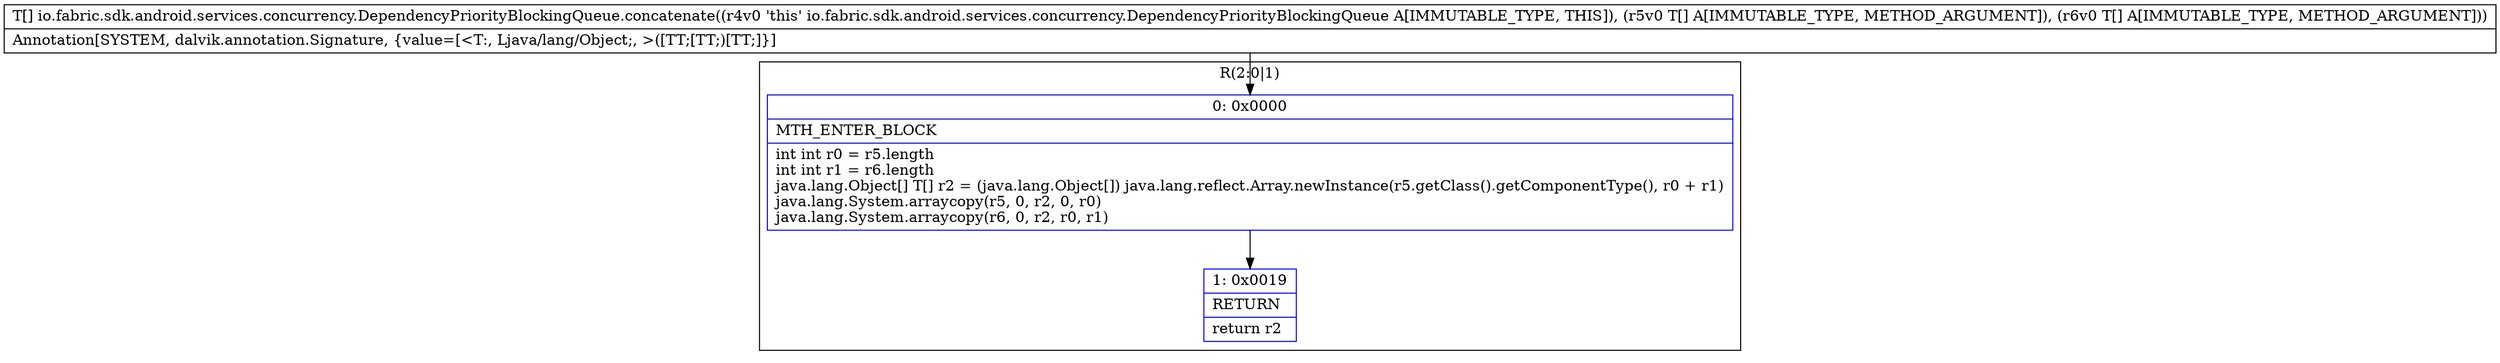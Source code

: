 digraph "CFG forio.fabric.sdk.android.services.concurrency.DependencyPriorityBlockingQueue.concatenate([Ljava\/lang\/Object;[Ljava\/lang\/Object;)[Ljava\/lang\/Object;" {
subgraph cluster_Region_1231336399 {
label = "R(2:0|1)";
node [shape=record,color=blue];
Node_0 [shape=record,label="{0\:\ 0x0000|MTH_ENTER_BLOCK\l|int int r0 = r5.length\lint int r1 = r6.length\ljava.lang.Object[] T[] r2 = (java.lang.Object[]) java.lang.reflect.Array.newInstance(r5.getClass().getComponentType(), r0 + r1)\ljava.lang.System.arraycopy(r5, 0, r2, 0, r0)\ljava.lang.System.arraycopy(r6, 0, r2, r0, r1)\l}"];
Node_1 [shape=record,label="{1\:\ 0x0019|RETURN\l|return r2\l}"];
}
MethodNode[shape=record,label="{T[] io.fabric.sdk.android.services.concurrency.DependencyPriorityBlockingQueue.concatenate((r4v0 'this' io.fabric.sdk.android.services.concurrency.DependencyPriorityBlockingQueue A[IMMUTABLE_TYPE, THIS]), (r5v0 T[] A[IMMUTABLE_TYPE, METHOD_ARGUMENT]), (r6v0 T[] A[IMMUTABLE_TYPE, METHOD_ARGUMENT]))  | Annotation[SYSTEM, dalvik.annotation.Signature, \{value=[\<T:, Ljava\/lang\/Object;, \>([TT;[TT;)[TT;]\}]\l}"];
MethodNode -> Node_0;
Node_0 -> Node_1;
}

